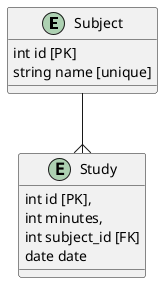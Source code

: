 @startuml{er.png}
entity Subject {
  int id [PK]
  string name [unique]
}

entity Study {
  int id [PK],
  int minutes,
  int subject_id [FK]
  date date
}

Subject --{ Study

@enduml

